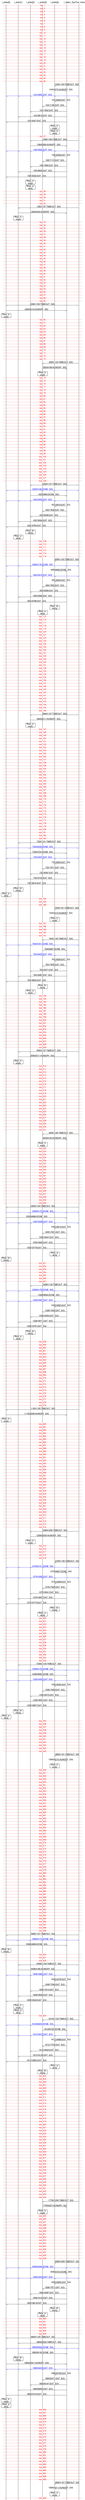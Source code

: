msc {
"l_philo[0]","l_philo[1]","l_philo[2]","l_philo[3]","l_philo[4]","l_table","l_SysTick_Handler";
                    
                                        
                                        
                                        
                                        
                                        
--- [label="tick 1",textcolour="#ff0000",linecolour="#ff0000"];
--- [label="tick 2",textcolour="#ff0000",linecolour="#ff0000"];
--- [label="tick 3",textcolour="#ff0000",linecolour="#ff0000"];
--- [label="tick 4",textcolour="#ff0000",linecolour="#ff0000"];
--- [label="tick 5",textcolour="#ff0000",linecolour="#ff0000"];
--- [label="tick 6",textcolour="#ff0000",linecolour="#ff0000"];
--- [label="tick 7",textcolour="#ff0000",linecolour="#ff0000"];
--- [label="tick 8",textcolour="#ff0000",linecolour="#ff0000"];
--- [label="tick 9",textcolour="#ff0000",linecolour="#ff0000"];
--- [label="tick 10",textcolour="#ff0000",linecolour="#ff0000"];
--- [label="tick 11",textcolour="#ff0000",linecolour="#ff0000"];
--- [label="tick 12",textcolour="#ff0000",linecolour="#ff0000"];
--- [label="tick 13",textcolour="#ff0000",linecolour="#ff0000"];
--- [label="tick 14",textcolour="#ff0000",linecolour="#ff0000"];
--- [label="tick 15",textcolour="#ff0000",linecolour="#ff0000"];
--- [label="tick 16",textcolour="#ff0000",linecolour="#ff0000"];
--- [label="tick 17",textcolour="#ff0000",linecolour="#ff0000"];
--- [label="tick 18",textcolour="#ff0000",linecolour="#ff0000"];
--- [label="tick 19",textcolour="#ff0000",linecolour="#ff0000"];
--- [label="tick 20",textcolour="#ff0000",linecolour="#ff0000"];
--- [label="tick 21",textcolour="#ff0000",linecolour="#ff0000"];
--- [label="tick 22",textcolour="#ff0000",linecolour="#ff0000"];
--- [label="tick 23",textcolour="#ff0000",linecolour="#ff0000"];
--- [label="tick 24",textcolour="#ff0000",linecolour="#ff0000"];
--- [label="tick 25",textcolour="#ff0000",linecolour="#ff0000"];
--- [label="tick 26",textcolour="#ff0000",linecolour="#ff0000"];
"l_SysTick_Handler"->"l_philo[4]" [label="10401130:TIMEOUT_SIG"];
"l_philo[4]"->"l_table" [label="10404273:HUNGRY_SIG"];
"l_table"->* [label="10415953:EAT_SIG",textcolour="#0000ff",linecolour="#0000ff"];
"l_table"->"l_philo[4]" [label="10416469:EAT_SIG"];
"l_table"->"l_philo[3]" [label="10417185:EAT_SIG"];
"l_table"->"l_philo[2]" [label="10417902:EAT_SIG"];
"l_table"->"l_philo[1]" [label="10418619:EAT_SIG"];
"l_table"->"l_philo[0]" [label="10419347:EAT_SIG"];
"l_philo[4]" rbox "l_philo[4]" [label="Philo_hungry"];
"l_philo[4]" rbox "l_philo[4]" [label="Philo_eating"];
--- [label="tick 27",textcolour="#ff0000",linecolour="#ff0000"];
"l_SysTick_Handler"->"l_philo[2]" [label="10801160:TIMEOUT_SIG"];
"l_philo[2]"->"l_table" [label="10804266:HUNGRY_SIG"];
"l_table"->* [label="10815942:EAT_SIG",textcolour="#0000ff",linecolour="#0000ff"];
"l_table"->"l_philo[4]" [label="10816458:EAT_SIG"];
"l_table"->"l_philo[3]" [label="10817174:EAT_SIG"];
"l_table"->"l_philo[2]" [label="10817890:EAT_SIG"];
"l_table"->"l_philo[1]" [label="10818606:EAT_SIG"];
"l_table"->"l_philo[0]" [label="10819322:EAT_SIG"];
"l_philo[2]" rbox "l_philo[2]" [label="Philo_hungry"];
"l_philo[2]" rbox "l_philo[2]" [label="Philo_eating"];
--- [label="tick 28",textcolour="#ff0000",linecolour="#ff0000"];
--- [label="tick 29",textcolour="#ff0000",linecolour="#ff0000"];
--- [label="tick 30",textcolour="#ff0000",linecolour="#ff0000"];
--- [label="tick 31",textcolour="#ff0000",linecolour="#ff0000"];
--- [label="tick 32",textcolour="#ff0000",linecolour="#ff0000"];
"l_SysTick_Handler"->"l_philo[1]" [label="12801157:TIMEOUT_SIG"];
"l_philo[1]"->"l_table" [label="12804249:HUNGRY_SIG"];
"l_philo[1]" rbox "l_philo[1]" [label="Philo_hungry"];
--- [label="tick 33",textcolour="#ff0000",linecolour="#ff0000"];
--- [label="tick 34",textcolour="#ff0000",linecolour="#ff0000"];
--- [label="tick 35",textcolour="#ff0000",linecolour="#ff0000"];
--- [label="tick 36",textcolour="#ff0000",linecolour="#ff0000"];
--- [label="tick 37",textcolour="#ff0000",linecolour="#ff0000"];
--- [label="tick 38",textcolour="#ff0000",linecolour="#ff0000"];
--- [label="tick 39",textcolour="#ff0000",linecolour="#ff0000"];
--- [label="tick 40",textcolour="#ff0000",linecolour="#ff0000"];
--- [label="tick 41",textcolour="#ff0000",linecolour="#ff0000"];
--- [label="tick 42",textcolour="#ff0000",linecolour="#ff0000"];
--- [label="tick 43",textcolour="#ff0000",linecolour="#ff0000"];
--- [label="tick 44",textcolour="#ff0000",linecolour="#ff0000"];
--- [label="tick 45",textcolour="#ff0000",linecolour="#ff0000"];
--- [label="tick 46",textcolour="#ff0000",linecolour="#ff0000"];
--- [label="tick 47",textcolour="#ff0000",linecolour="#ff0000"];
--- [label="tick 48",textcolour="#ff0000",linecolour="#ff0000"];
--- [label="tick 49",textcolour="#ff0000",linecolour="#ff0000"];
--- [label="tick 50",textcolour="#ff0000",linecolour="#ff0000"];
--- [label="tick 51",textcolour="#ff0000",linecolour="#ff0000"];
--- [label="tick 52",textcolour="#ff0000",linecolour="#ff0000"];
--- [label="tick 53",textcolour="#ff0000",linecolour="#ff0000"];
--- [label="tick 54",textcolour="#ff0000",linecolour="#ff0000"];
--- [label="tick 55",textcolour="#ff0000",linecolour="#ff0000"];
--- [label="tick 56",textcolour="#ff0000",linecolour="#ff0000"];
--- [label="tick 57",textcolour="#ff0000",linecolour="#ff0000"];
--- [label="tick 58",textcolour="#ff0000",linecolour="#ff0000"];
--- [label="tick 59",textcolour="#ff0000",linecolour="#ff0000"];
"l_SysTick_Handler"->"l_philo[0]" [label="23601159:TIMEOUT_SIG"];
"l_philo[0]"->"l_table" [label="23604210:HUNGRY_SIG"];
"l_philo[0]" rbox "l_philo[0]" [label="Philo_hungry"];
--- [label="tick 60",textcolour="#ff0000",linecolour="#ff0000"];
--- [label="tick 61",textcolour="#ff0000",linecolour="#ff0000"];
--- [label="tick 62",textcolour="#ff0000",linecolour="#ff0000"];
--- [label="tick 63",textcolour="#ff0000",linecolour="#ff0000"];
--- [label="tick 64",textcolour="#ff0000",linecolour="#ff0000"];
--- [label="tick 65",textcolour="#ff0000",linecolour="#ff0000"];
--- [label="tick 66",textcolour="#ff0000",linecolour="#ff0000"];
--- [label="tick 67",textcolour="#ff0000",linecolour="#ff0000"];
--- [label="tick 68",textcolour="#ff0000",linecolour="#ff0000"];
--- [label="tick 69",textcolour="#ff0000",linecolour="#ff0000"];
--- [label="tick 70",textcolour="#ff0000",linecolour="#ff0000"];
--- [label="tick 71",textcolour="#ff0000",linecolour="#ff0000"];
--- [label="tick 72",textcolour="#ff0000",linecolour="#ff0000"];
--- [label="tick 73",textcolour="#ff0000",linecolour="#ff0000"];
"l_SysTick_Handler"->"l_philo[3]" [label="29201134:TIMEOUT_SIG"];
"l_philo[3]"->"l_table" [label="29204188:HUNGRY_SIG"];
"l_philo[3]" rbox "l_philo[3]" [label="Philo_hungry"];
--- [label="tick 74",textcolour="#ff0000",linecolour="#ff0000"];
--- [label="tick 75",textcolour="#ff0000",linecolour="#ff0000"];
--- [label="tick 76",textcolour="#ff0000",linecolour="#ff0000"];
--- [label="tick 77",textcolour="#ff0000",linecolour="#ff0000"];
--- [label="tick 78",textcolour="#ff0000",linecolour="#ff0000"];
--- [label="tick 79",textcolour="#ff0000",linecolour="#ff0000"];
--- [label="tick 80",textcolour="#ff0000",linecolour="#ff0000"];
--- [label="tick 81",textcolour="#ff0000",linecolour="#ff0000"];
--- [label="tick 82",textcolour="#ff0000",linecolour="#ff0000"];
--- [label="tick 83",textcolour="#ff0000",linecolour="#ff0000"];
--- [label="tick 84",textcolour="#ff0000",linecolour="#ff0000"];
--- [label="tick 85",textcolour="#ff0000",linecolour="#ff0000"];
--- [label="tick 86",textcolour="#ff0000",linecolour="#ff0000"];
--- [label="tick 87",textcolour="#ff0000",linecolour="#ff0000"];
--- [label="tick 88",textcolour="#ff0000",linecolour="#ff0000"];
--- [label="tick 89",textcolour="#ff0000",linecolour="#ff0000"];
--- [label="tick 90",textcolour="#ff0000",linecolour="#ff0000"];
--- [label="tick 91",textcolour="#ff0000",linecolour="#ff0000"];
--- [label="tick 92",textcolour="#ff0000",linecolour="#ff0000"];
--- [label="tick 93",textcolour="#ff0000",linecolour="#ff0000"];
--- [label="tick 94",textcolour="#ff0000",linecolour="#ff0000"];
--- [label="tick 95",textcolour="#ff0000",linecolour="#ff0000"];
--- [label="tick 96",textcolour="#ff0000",linecolour="#ff0000"];
--- [label="tick 97",textcolour="#ff0000",linecolour="#ff0000"];
--- [label="tick 98",textcolour="#ff0000",linecolour="#ff0000"];
--- [label="tick 99",textcolour="#ff0000",linecolour="#ff0000"];
--- [label="tick 100",textcolour="#ff0000",linecolour="#ff0000"];
--- [label="tick 101",textcolour="#ff0000",linecolour="#ff0000"];
--- [label="tick 102",textcolour="#ff0000",linecolour="#ff0000"];
--- [label="tick 103",textcolour="#ff0000",linecolour="#ff0000"];
--- [label="tick 104",textcolour="#ff0000",linecolour="#ff0000"];
--- [label="tick 105",textcolour="#ff0000",linecolour="#ff0000"];
--- [label="tick 106",textcolour="#ff0000",linecolour="#ff0000"];
--- [label="tick 107",textcolour="#ff0000",linecolour="#ff0000"];
--- [label="tick 108",textcolour="#ff0000",linecolour="#ff0000"];
"l_SysTick_Handler"->"l_philo[2]" [label="43201157:TIMEOUT_SIG"];
"l_philo[2]"->* [label="43204149:DONE_SIG",textcolour="#0000ff",linecolour="#0000ff"];
"l_philo[2]"->"l_table" [label="43204665:DONE_SIG"];
"l_table"->* [label="43216400:EAT_SIG",textcolour="#0000ff",linecolour="#0000ff"];
"l_table"->"l_philo[4]" [label="43216916:EAT_SIG"];
"l_table"->"l_philo[3]" [label="43217632:EAT_SIG"];
"l_table"->"l_philo[2]" [label="43218348:EAT_SIG"];
"l_table"->"l_philo[1]" [label="43219064:EAT_SIG"];
"l_table"->"l_philo[0]" [label="43219780:EAT_SIG"];
"l_philo[2]" rbox "l_philo[2]" [label="Philo_thinking"];
"l_philo[1]" rbox "l_philo[1]" [label="Philo_eating"];
--- [label="tick 109",textcolour="#ff0000",linecolour="#ff0000"];
--- [label="tick 110",textcolour="#ff0000",linecolour="#ff0000"];
--- [label="tick 111",textcolour="#ff0000",linecolour="#ff0000"];
--- [label="tick 112",textcolour="#ff0000",linecolour="#ff0000"];
--- [label="tick 113",textcolour="#ff0000",linecolour="#ff0000"];
--- [label="tick 114",textcolour="#ff0000",linecolour="#ff0000"];
"l_SysTick_Handler"->"l_philo[4]" [label="45601130:TIMEOUT_SIG"];
"l_philo[4]"->* [label="45604176:DONE_SIG",textcolour="#0000ff",linecolour="#0000ff"];
"l_philo[4]"->"l_table" [label="45604692:DONE_SIG"];
"l_table"->* [label="45616418:EAT_SIG",textcolour="#0000ff",linecolour="#0000ff"];
"l_table"->"l_philo[4]" [label="45616934:EAT_SIG"];
"l_table"->"l_philo[3]" [label="45617650:EAT_SIG"];
"l_table"->"l_philo[2]" [label="45618366:EAT_SIG"];
"l_table"->"l_philo[1]" [label="45619082:EAT_SIG"];
"l_table"->"l_philo[0]" [label="45619798:EAT_SIG"];
"l_philo[4]" rbox "l_philo[4]" [label="Philo_thinking"];
"l_philo[3]" rbox "l_philo[3]" [label="Philo_eating"];
--- [label="tick 115",textcolour="#ff0000",linecolour="#ff0000"];
--- [label="tick 116",textcolour="#ff0000",linecolour="#ff0000"];
--- [label="tick 117",textcolour="#ff0000",linecolour="#ff0000"];
--- [label="tick 118",textcolour="#ff0000",linecolour="#ff0000"];
--- [label="tick 119",textcolour="#ff0000",linecolour="#ff0000"];
--- [label="tick 120",textcolour="#ff0000",linecolour="#ff0000"];
--- [label="tick 121",textcolour="#ff0000",linecolour="#ff0000"];
--- [label="tick 122",textcolour="#ff0000",linecolour="#ff0000"];
--- [label="tick 123",textcolour="#ff0000",linecolour="#ff0000"];
--- [label="tick 124",textcolour="#ff0000",linecolour="#ff0000"];
--- [label="tick 125",textcolour="#ff0000",linecolour="#ff0000"];
--- [label="tick 126",textcolour="#ff0000",linecolour="#ff0000"];
--- [label="tick 127",textcolour="#ff0000",linecolour="#ff0000"];
--- [label="tick 128",textcolour="#ff0000",linecolour="#ff0000"];
--- [label="tick 129",textcolour="#ff0000",linecolour="#ff0000"];
--- [label="tick 130",textcolour="#ff0000",linecolour="#ff0000"];
--- [label="tick 131",textcolour="#ff0000",linecolour="#ff0000"];
--- [label="tick 132",textcolour="#ff0000",linecolour="#ff0000"];
--- [label="tick 133",textcolour="#ff0000",linecolour="#ff0000"];
--- [label="tick 134",textcolour="#ff0000",linecolour="#ff0000"];
--- [label="tick 135",textcolour="#ff0000",linecolour="#ff0000"];
--- [label="tick 136",textcolour="#ff0000",linecolour="#ff0000"];
--- [label="tick 137",textcolour="#ff0000",linecolour="#ff0000"];
--- [label="tick 138",textcolour="#ff0000",linecolour="#ff0000"];
--- [label="tick 139",textcolour="#ff0000",linecolour="#ff0000"];
--- [label="tick 140",textcolour="#ff0000",linecolour="#ff0000"];
--- [label="tick 141",textcolour="#ff0000",linecolour="#ff0000"];
--- [label="tick 142",textcolour="#ff0000",linecolour="#ff0000"];
--- [label="tick 143",textcolour="#ff0000",linecolour="#ff0000"];
--- [label="tick 144",textcolour="#ff0000",linecolour="#ff0000"];
--- [label="tick 145",textcolour="#ff0000",linecolour="#ff0000"];
--- [label="tick 146",textcolour="#ff0000",linecolour="#ff0000"];
"l_SysTick_Handler"->"l_philo[2]" [label="58401157:TIMEOUT_SIG"];
"l_philo[2]"->"l_table" [label="58404211:HUNGRY_SIG"];
"l_philo[2]" rbox "l_philo[2]" [label="Philo_hungry"];
--- [label="tick 147",textcolour="#ff0000",linecolour="#ff0000"];
--- [label="tick 148",textcolour="#ff0000",linecolour="#ff0000"];
--- [label="tick 149",textcolour="#ff0000",linecolour="#ff0000"];
--- [label="tick 150",textcolour="#ff0000",linecolour="#ff0000"];
--- [label="tick 151",textcolour="#ff0000",linecolour="#ff0000"];
--- [label="tick 152",textcolour="#ff0000",linecolour="#ff0000"];
--- [label="tick 153",textcolour="#ff0000",linecolour="#ff0000"];
--- [label="tick 154",textcolour="#ff0000",linecolour="#ff0000"];
--- [label="tick 155",textcolour="#ff0000",linecolour="#ff0000"];
--- [label="tick 156",textcolour="#ff0000",linecolour="#ff0000"];
--- [label="tick 157",textcolour="#ff0000",linecolour="#ff0000"];
--- [label="tick 158",textcolour="#ff0000",linecolour="#ff0000"];
--- [label="tick 159",textcolour="#ff0000",linecolour="#ff0000"];
--- [label="tick 160",textcolour="#ff0000",linecolour="#ff0000"];
--- [label="tick 161",textcolour="#ff0000",linecolour="#ff0000"];
--- [label="tick 162",textcolour="#ff0000",linecolour="#ff0000"];
--- [label="tick 163",textcolour="#ff0000",linecolour="#ff0000"];
--- [label="tick 164",textcolour="#ff0000",linecolour="#ff0000"];
--- [label="tick 165",textcolour="#ff0000",linecolour="#ff0000"];
--- [label="tick 166",textcolour="#ff0000",linecolour="#ff0000"];
--- [label="tick 167",textcolour="#ff0000",linecolour="#ff0000"];
--- [label="tick 168",textcolour="#ff0000",linecolour="#ff0000"];
--- [label="tick 169",textcolour="#ff0000",linecolour="#ff0000"];
--- [label="tick 170",textcolour="#ff0000",linecolour="#ff0000"];
--- [label="tick 171",textcolour="#ff0000",linecolour="#ff0000"];
--- [label="tick 172",textcolour="#ff0000",linecolour="#ff0000"];
--- [label="tick 173",textcolour="#ff0000",linecolour="#ff0000"];
--- [label="tick 174",textcolour="#ff0000",linecolour="#ff0000"];
--- [label="tick 175",textcolour="#ff0000",linecolour="#ff0000"];
--- [label="tick 176",textcolour="#ff0000",linecolour="#ff0000"];
--- [label="tick 177",textcolour="#ff0000",linecolour="#ff0000"];
--- [label="tick 178",textcolour="#ff0000",linecolour="#ff0000"];
--- [label="tick 179",textcolour="#ff0000",linecolour="#ff0000"];
--- [label="tick 180",textcolour="#ff0000",linecolour="#ff0000"];
--- [label="tick 181",textcolour="#ff0000",linecolour="#ff0000"];
--- [label="tick 182",textcolour="#ff0000",linecolour="#ff0000"];
--- [label="tick 183",textcolour="#ff0000",linecolour="#ff0000"];
"l_SysTick_Handler"->"l_philo[1]" [label="73201151:TIMEOUT_SIG"];
"l_philo[1]"->* [label="73204208:DONE_SIG",textcolour="#0000ff",linecolour="#0000ff"];
"l_philo[1]"->"l_table" [label="73204724:DONE_SIG"];
"l_table"->* [label="73216437:EAT_SIG",textcolour="#0000ff",linecolour="#0000ff"];
"l_table"->"l_philo[4]" [label="73216953:EAT_SIG"];
"l_table"->"l_philo[3]" [label="73217671:EAT_SIG"];
"l_table"->"l_philo[2]" [label="73218387:EAT_SIG"];
"l_table"->"l_philo[1]" [label="73219103:EAT_SIG"];
"l_table"->"l_philo[0]" [label="73219819:EAT_SIG"];
"l_philo[1]" rbox "l_philo[1]" [label="Philo_thinking"];
"l_philo[0]" rbox "l_philo[0]" [label="Philo_eating"];
--- [label="tick 184",textcolour="#ff0000",linecolour="#ff0000"];
--- [label="tick 185",textcolour="#ff0000",linecolour="#ff0000"];
--- [label="tick 186",textcolour="#ff0000",linecolour="#ff0000"];
"l_SysTick_Handler"->"l_philo[4]" [label="74401161:TIMEOUT_SIG"];
"l_philo[4]"->"l_table" [label="74404215:HUNGRY_SIG"];
"l_philo[4]" rbox "l_philo[4]" [label="Philo_hungry"];
--- [label="tick 187",textcolour="#ff0000",linecolour="#ff0000"];
--- [label="tick 188",textcolour="#ff0000",linecolour="#ff0000"];
--- [label="tick 189",textcolour="#ff0000",linecolour="#ff0000"];
--- [label="tick 190",textcolour="#ff0000",linecolour="#ff0000"];
--- [label="tick 191",textcolour="#ff0000",linecolour="#ff0000"];
"l_SysTick_Handler"->"l_philo[3]" [label="76401135:TIMEOUT_SIG"];
"l_philo[3]"->* [label="76404181:DONE_SIG",textcolour="#0000ff",linecolour="#0000ff"];
"l_philo[3]"->"l_table" [label="76404697:DONE_SIG"];
"l_table"->* [label="76416423:EAT_SIG",textcolour="#0000ff",linecolour="#0000ff"];
"l_table"->"l_philo[4]" [label="76416939:EAT_SIG"];
"l_table"->"l_philo[3]" [label="76417655:EAT_SIG"];
"l_table"->"l_philo[2]" [label="76418371:EAT_SIG"];
"l_table"->"l_philo[1]" [label="76419087:EAT_SIG"];
"l_table"->"l_philo[0]" [label="76419803:EAT_SIG"];
"l_philo[3]" rbox "l_philo[3]" [label="Philo_thinking"];
"l_philo[2]" rbox "l_philo[2]" [label="Philo_eating"];
--- [label="tick 192",textcolour="#ff0000",linecolour="#ff0000"];
--- [label="tick 193",textcolour="#ff0000",linecolour="#ff0000"];
--- [label="tick 194",textcolour="#ff0000",linecolour="#ff0000"];
--- [label="tick 195",textcolour="#ff0000",linecolour="#ff0000"];
--- [label="tick 196",textcolour="#ff0000",linecolour="#ff0000"];
--- [label="tick 197",textcolour="#ff0000",linecolour="#ff0000"];
--- [label="tick 198",textcolour="#ff0000",linecolour="#ff0000"];
--- [label="tick 199",textcolour="#ff0000",linecolour="#ff0000"];
--- [label="tick 200",textcolour="#ff0000",linecolour="#ff0000"];
--- [label="tick 201",textcolour="#ff0000",linecolour="#ff0000"];
--- [label="tick 202",textcolour="#ff0000",linecolour="#ff0000"];
--- [label="tick 203",textcolour="#ff0000",linecolour="#ff0000"];
--- [label="tick 204",textcolour="#ff0000",linecolour="#ff0000"];
--- [label="tick 205",textcolour="#ff0000",linecolour="#ff0000"];
--- [label="tick 206",textcolour="#ff0000",linecolour="#ff0000"];
--- [label="tick 207",textcolour="#ff0000",linecolour="#ff0000"];
--- [label="tick 208",textcolour="#ff0000",linecolour="#ff0000"];
--- [label="tick 209",textcolour="#ff0000",linecolour="#ff0000"];
"l_SysTick_Handler"->"l_philo[1]" [label="83601157:TIMEOUT_SIG"];
"l_philo[1]"->"l_table" [label="83604211:HUNGRY_SIG"];
"l_philo[1]" rbox "l_philo[1]" [label="Philo_hungry"];
--- [label="tick 210",textcolour="#ff0000",linecolour="#ff0000"];
--- [label="tick 211",textcolour="#ff0000",linecolour="#ff0000"];
--- [label="tick 212",textcolour="#ff0000",linecolour="#ff0000"];
--- [label="tick 213",textcolour="#ff0000",linecolour="#ff0000"];
--- [label="tick 214",textcolour="#ff0000",linecolour="#ff0000"];
--- [label="tick 215",textcolour="#ff0000",linecolour="#ff0000"];
--- [label="tick 216",textcolour="#ff0000",linecolour="#ff0000"];
--- [label="tick 217",textcolour="#ff0000",linecolour="#ff0000"];
--- [label="tick 218",textcolour="#ff0000",linecolour="#ff0000"];
--- [label="tick 219",textcolour="#ff0000",linecolour="#ff0000"];
--- [label="tick 220",textcolour="#ff0000",linecolour="#ff0000"];
--- [label="tick 221",textcolour="#ff0000",linecolour="#ff0000"];
--- [label="tick 222",textcolour="#ff0000",linecolour="#ff0000"];
--- [label="tick 223",textcolour="#ff0000",linecolour="#ff0000"];
--- [label="tick 224",textcolour="#ff0000",linecolour="#ff0000"];
--- [label="tick 225",textcolour="#ff0000",linecolour="#ff0000"];
--- [label="tick 226",textcolour="#ff0000",linecolour="#ff0000"];
--- [label="tick 227",textcolour="#ff0000",linecolour="#ff0000"];
--- [label="tick 228",textcolour="#ff0000",linecolour="#ff0000"];
--- [label="tick 229",textcolour="#ff0000",linecolour="#ff0000"];
--- [label="tick 230",textcolour="#ff0000",linecolour="#ff0000"];
--- [label="tick 231",textcolour="#ff0000",linecolour="#ff0000"];
"l_SysTick_Handler"->"l_philo[3]" [label="92401193:TIMEOUT_SIG"];
"l_philo[3]"->"l_table" [label="92404193:HUNGRY_SIG"];
"l_philo[3]" rbox "l_philo[3]" [label="Philo_hungry"];
--- [label="tick 232",textcolour="#ff0000",linecolour="#ff0000"];
--- [label="tick 233",textcolour="#ff0000",linecolour="#ff0000"];
--- [label="tick 234",textcolour="#ff0000",linecolour="#ff0000"];
--- [label="tick 235",textcolour="#ff0000",linecolour="#ff0000"];
--- [label="tick 236",textcolour="#ff0000",linecolour="#ff0000"];
--- [label="tick 237",textcolour="#ff0000",linecolour="#ff0000"];
--- [label="tick 238",textcolour="#ff0000",linecolour="#ff0000"];
--- [label="tick 239",textcolour="#ff0000",linecolour="#ff0000"];
--- [label="tick 240",textcolour="#ff0000",linecolour="#ff0000"];
--- [label="tick 241",textcolour="#ff0000",linecolour="#ff0000"];
--- [label="tick 242",textcolour="#ff0000",linecolour="#ff0000"];
--- [label="tick 243",textcolour="#ff0000",linecolour="#ff0000"];
--- [label="tick 244",textcolour="#ff0000",linecolour="#ff0000"];
--- [label="tick 245",textcolour="#ff0000",linecolour="#ff0000"];
--- [label="tick 246",textcolour="#ff0000",linecolour="#ff0000"];
--- [label="tick 247",textcolour="#ff0000",linecolour="#ff0000"];
--- [label="tick 248",textcolour="#ff0000",linecolour="#ff0000"];
--- [label="tick 249",textcolour="#ff0000",linecolour="#ff0000"];
--- [label="tick 250",textcolour="#ff0000",linecolour="#ff0000"];
"l_SysTick_Handler"->"l_philo[0]" [label="100001154:TIMEOUT_SIG"];
"l_philo[0]"->* [label="100004170:DONE_SIG",textcolour="#0000ff",linecolour="#0000ff"];
"l_philo[0]"->"l_table" [label="100004686:DONE_SIG"];
"l_table"->* [label="100016399:EAT_SIG",textcolour="#0000ff",linecolour="#0000ff"];
"l_table"->"l_philo[4]" [label="100016915:EAT_SIG"];
"l_table"->"l_philo[3]" [label="100017631:EAT_SIG"];
"l_table"->"l_philo[2]" [label="100018347:EAT_SIG"];
"l_table"->"l_philo[1]" [label="100019063:EAT_SIG"];
"l_table"->"l_philo[0]" [label="100019779:EAT_SIG"];
"l_philo[4]" rbox "l_philo[4]" [label="Philo_eating"];
"l_philo[0]" rbox "l_philo[0]" [label="Philo_thinking"];
--- [label="tick 251",textcolour="#ff0000",linecolour="#ff0000"];
--- [label="tick 252",textcolour="#ff0000",linecolour="#ff0000"];
--- [label="tick 253",textcolour="#ff0000",linecolour="#ff0000"];
--- [label="tick 254",textcolour="#ff0000",linecolour="#ff0000"];
--- [label="tick 255",textcolour="#ff0000",linecolour="#ff0000"];
--- [label="tick 256",textcolour="#ff0000",linecolour="#ff0000"];
--- [label="tick 257",textcolour="#ff0000",linecolour="#ff0000"];
"l_SysTick_Handler"->"l_philo[2]" [label="102801132:TIMEOUT_SIG"];
"l_philo[2]"->* [label="102804178:DONE_SIG",textcolour="#0000ff",linecolour="#0000ff"];
"l_philo[2]"->"l_table" [label="102804694:DONE_SIG"];
"l_table"->* [label="102816407:EAT_SIG",textcolour="#0000ff",linecolour="#0000ff"];
"l_table"->"l_philo[4]" [label="102816923:EAT_SIG"];
"l_table"->"l_philo[3]" [label="102817639:EAT_SIG"];
"l_table"->"l_philo[2]" [label="102818355:EAT_SIG"];
"l_table"->"l_philo[1]" [label="102819071:EAT_SIG"];
"l_table"->"l_philo[0]" [label="102819787:EAT_SIG"];
"l_philo[2]" rbox "l_philo[2]" [label="Philo_thinking"];
"l_philo[1]" rbox "l_philo[1]" [label="Philo_eating"];
--- [label="tick 258",textcolour="#ff0000",linecolour="#ff0000"];
--- [label="tick 259",textcolour="#ff0000",linecolour="#ff0000"];
--- [label="tick 260",textcolour="#ff0000",linecolour="#ff0000"];
--- [label="tick 261",textcolour="#ff0000",linecolour="#ff0000"];
--- [label="tick 262",textcolour="#ff0000",linecolour="#ff0000"];
--- [label="tick 263",textcolour="#ff0000",linecolour="#ff0000"];
--- [label="tick 264",textcolour="#ff0000",linecolour="#ff0000"];
--- [label="tick 265",textcolour="#ff0000",linecolour="#ff0000"];
--- [label="tick 266",textcolour="#ff0000",linecolour="#ff0000"];
--- [label="tick 267",textcolour="#ff0000",linecolour="#ff0000"];
--- [label="tick 268",textcolour="#ff0000",linecolour="#ff0000"];
--- [label="tick 269",textcolour="#ff0000",linecolour="#ff0000"];
--- [label="tick 270",textcolour="#ff0000",linecolour="#ff0000"];
--- [label="tick 271",textcolour="#ff0000",linecolour="#ff0000"];
--- [label="tick 272",textcolour="#ff0000",linecolour="#ff0000"];
--- [label="tick 273",textcolour="#ff0000",linecolour="#ff0000"];
--- [label="tick 274",textcolour="#ff0000",linecolour="#ff0000"];
--- [label="tick 275",textcolour="#ff0000",linecolour="#ff0000"];
--- [label="tick 276",textcolour="#ff0000",linecolour="#ff0000"];
--- [label="tick 277",textcolour="#ff0000",linecolour="#ff0000"];
--- [label="tick 278",textcolour="#ff0000",linecolour="#ff0000"];
--- [label="tick 279",textcolour="#ff0000",linecolour="#ff0000"];
"l_SysTick_Handler"->"l_philo[0]" [label="111601130:TIMEOUT_SIG"];
"l_philo[0]"->"l_table" [label="111604208:HUNGRY_SIG"];
"l_philo[0]" rbox "l_philo[0]" [label="Philo_hungry"];
--- [label="tick 280",textcolour="#ff0000",linecolour="#ff0000"];
--- [label="tick 281",textcolour="#ff0000",linecolour="#ff0000"];
--- [label="tick 282",textcolour="#ff0000",linecolour="#ff0000"];
--- [label="tick 283",textcolour="#ff0000",linecolour="#ff0000"];
--- [label="tick 284",textcolour="#ff0000",linecolour="#ff0000"];
--- [label="tick 285",textcolour="#ff0000",linecolour="#ff0000"];
--- [label="tick 286",textcolour="#ff0000",linecolour="#ff0000"];
--- [label="tick 287",textcolour="#ff0000",linecolour="#ff0000"];
--- [label="tick 288",textcolour="#ff0000",linecolour="#ff0000"];
--- [label="tick 289",textcolour="#ff0000",linecolour="#ff0000"];
--- [label="tick 290",textcolour="#ff0000",linecolour="#ff0000"];
--- [label="tick 291",textcolour="#ff0000",linecolour="#ff0000"];
--- [label="tick 292",textcolour="#ff0000",linecolour="#ff0000"];
--- [label="tick 293",textcolour="#ff0000",linecolour="#ff0000"];
--- [label="tick 294",textcolour="#ff0000",linecolour="#ff0000"];
--- [label="tick 295",textcolour="#ff0000",linecolour="#ff0000"];
--- [label="tick 296",textcolour="#ff0000",linecolour="#ff0000"];
--- [label="tick 297",textcolour="#ff0000",linecolour="#ff0000"];
--- [label="tick 298",textcolour="#ff0000",linecolour="#ff0000"];
--- [label="tick 299",textcolour="#ff0000",linecolour="#ff0000"];
--- [label="tick 300",textcolour="#ff0000",linecolour="#ff0000"];
--- [label="tick 301",textcolour="#ff0000",linecolour="#ff0000"];
--- [label="tick 302",textcolour="#ff0000",linecolour="#ff0000"];
--- [label="tick 303",textcolour="#ff0000",linecolour="#ff0000"];
--- [label="tick 304",textcolour="#ff0000",linecolour="#ff0000"];
--- [label="tick 305",textcolour="#ff0000",linecolour="#ff0000"];
--- [label="tick 306",textcolour="#ff0000",linecolour="#ff0000"];
--- [label="tick 307",textcolour="#ff0000",linecolour="#ff0000"];
--- [label="tick 308",textcolour="#ff0000",linecolour="#ff0000"];
--- [label="tick 309",textcolour="#ff0000",linecolour="#ff0000"];
--- [label="tick 310",textcolour="#ff0000",linecolour="#ff0000"];
--- [label="tick 311",textcolour="#ff0000",linecolour="#ff0000"];
--- [label="tick 312",textcolour="#ff0000",linecolour="#ff0000"];
--- [label="tick 313",textcolour="#ff0000",linecolour="#ff0000"];
--- [label="tick 314",textcolour="#ff0000",linecolour="#ff0000"];
"l_SysTick_Handler"->"l_philo[2]" [label="125601205:TIMEOUT_SIG"];
"l_philo[2]"->"l_table" [label="125604205:HUNGRY_SIG"];
"l_philo[2]" rbox "l_philo[2]" [label="Philo_hungry"];
--- [label="tick 315",textcolour="#ff0000",linecolour="#ff0000"];
--- [label="tick 316",textcolour="#ff0000",linecolour="#ff0000"];
--- [label="tick 317",textcolour="#ff0000",linecolour="#ff0000"];
--- [label="tick 318",textcolour="#ff0000",linecolour="#ff0000"];
--- [label="tick 319",textcolour="#ff0000",linecolour="#ff0000"];
"l_SysTick_Handler"->"l_philo[4]" [label="127601130:TIMEOUT_SIG"];
"l_philo[4]"->* [label="127604151:DONE_SIG",textcolour="#0000ff",linecolour="#0000ff"];
"l_philo[4]"->"l_table" [label="127604667:DONE_SIG"];
"l_table"->* [label="127616382:EAT_SIG",textcolour="#0000ff",linecolour="#0000ff"];
"l_table"->"l_philo[4]" [label="127616909:EAT_SIG"];
"l_table"->"l_philo[3]" [label="127617625:EAT_SIG"];
"l_table"->"l_philo[2]" [label="127618341:EAT_SIG"];
"l_table"->"l_philo[1]" [label="127619057:EAT_SIG"];
"l_table"->"l_philo[0]" [label="127619773:EAT_SIG"];
"l_philo[4]" rbox "l_philo[4]" [label="Philo_thinking"];
"l_philo[3]" rbox "l_philo[3]" [label="Philo_eating"];
--- [label="tick 320",textcolour="#ff0000",linecolour="#ff0000"];
--- [label="tick 321",textcolour="#ff0000",linecolour="#ff0000"];
--- [label="tick 322",textcolour="#ff0000",linecolour="#ff0000"];
--- [label="tick 323",textcolour="#ff0000",linecolour="#ff0000"];
--- [label="tick 324",textcolour="#ff0000",linecolour="#ff0000"];
--- [label="tick 325",textcolour="#ff0000",linecolour="#ff0000"];
--- [label="tick 326",textcolour="#ff0000",linecolour="#ff0000"];
--- [label="tick 327",textcolour="#ff0000",linecolour="#ff0000"];
--- [label="tick 328",textcolour="#ff0000",linecolour="#ff0000"];
--- [label="tick 329",textcolour="#ff0000",linecolour="#ff0000"];
--- [label="tick 330",textcolour="#ff0000",linecolour="#ff0000"];
--- [label="tick 331",textcolour="#ff0000",linecolour="#ff0000"];
--- [label="tick 332",textcolour="#ff0000",linecolour="#ff0000"];
--- [label="tick 333",textcolour="#ff0000",linecolour="#ff0000"];
--- [label="tick 334",textcolour="#ff0000",linecolour="#ff0000"];
"l_SysTick_Handler"->"l_philo[1]" [label="133601130:TIMEOUT_SIG"];
"l_philo[1]"->* [label="133604176:DONE_SIG",textcolour="#0000ff",linecolour="#0000ff"];
"l_philo[1]"->"l_table" [label="133604692:DONE_SIG"];
"l_table"->* [label="133616405:EAT_SIG",textcolour="#0000ff",linecolour="#0000ff"];
"l_table"->"l_philo[4]" [label="133616932:EAT_SIG"];
"l_table"->"l_philo[3]" [label="133617659:EAT_SIG"];
"l_table"->"l_philo[2]" [label="133618375:EAT_SIG"];
"l_table"->"l_philo[1]" [label="133619091:EAT_SIG"];
"l_table"->"l_philo[0]" [label="133619807:EAT_SIG"];
"l_philo[1]" rbox "l_philo[1]" [label="Philo_thinking"];
"l_philo[0]" rbox "l_philo[0]" [label="Philo_eating"];
--- [label="tick 335",textcolour="#ff0000",linecolour="#ff0000"];
--- [label="tick 336",textcolour="#ff0000",linecolour="#ff0000"];
--- [label="tick 337",textcolour="#ff0000",linecolour="#ff0000"];
--- [label="tick 338",textcolour="#ff0000",linecolour="#ff0000"];
--- [label="tick 339",textcolour="#ff0000",linecolour="#ff0000"];
--- [label="tick 340",textcolour="#ff0000",linecolour="#ff0000"];
--- [label="tick 341",textcolour="#ff0000",linecolour="#ff0000"];
--- [label="tick 342",textcolour="#ff0000",linecolour="#ff0000"];
--- [label="tick 343",textcolour="#ff0000",linecolour="#ff0000"];
--- [label="tick 344",textcolour="#ff0000",linecolour="#ff0000"];
--- [label="tick 345",textcolour="#ff0000",linecolour="#ff0000"];
"l_SysTick_Handler"->"l_philo[4]" [label="138001161:TIMEOUT_SIG"];
"l_philo[4]"->"l_table" [label="138004215:HUNGRY_SIG"];
"l_philo[4]" rbox "l_philo[4]" [label="Philo_hungry"];
--- [label="tick 346",textcolour="#ff0000",linecolour="#ff0000"];
--- [label="tick 347",textcolour="#ff0000",linecolour="#ff0000"];
--- [label="tick 348",textcolour="#ff0000",linecolour="#ff0000"];
--- [label="tick 349",textcolour="#ff0000",linecolour="#ff0000"];
--- [label="tick 350",textcolour="#ff0000",linecolour="#ff0000"];
--- [label="tick 351",textcolour="#ff0000",linecolour="#ff0000"];
--- [label="tick 352",textcolour="#ff0000",linecolour="#ff0000"];
--- [label="tick 353",textcolour="#ff0000",linecolour="#ff0000"];
--- [label="tick 354",textcolour="#ff0000",linecolour="#ff0000"];
--- [label="tick 355",textcolour="#ff0000",linecolour="#ff0000"];
--- [label="tick 356",textcolour="#ff0000",linecolour="#ff0000"];
--- [label="tick 357",textcolour="#ff0000",linecolour="#ff0000"];
--- [label="tick 358",textcolour="#ff0000",linecolour="#ff0000"];
--- [label="tick 359",textcolour="#ff0000",linecolour="#ff0000"];
--- [label="tick 360",textcolour="#ff0000",linecolour="#ff0000"];
--- [label="tick 361",textcolour="#ff0000",linecolour="#ff0000"];
--- [label="tick 362",textcolour="#ff0000",linecolour="#ff0000"];
--- [label="tick 363",textcolour="#ff0000",linecolour="#ff0000"];
--- [label="tick 364",textcolour="#ff0000",linecolour="#ff0000"];
--- [label="tick 365",textcolour="#ff0000",linecolour="#ff0000"];
--- [label="tick 366",textcolour="#ff0000",linecolour="#ff0000"];
--- [label="tick 367",textcolour="#ff0000",linecolour="#ff0000"];
--- [label="tick 368",textcolour="#ff0000",linecolour="#ff0000"];
--- [label="tick 369",textcolour="#ff0000",linecolour="#ff0000"];
--- [label="tick 370",textcolour="#ff0000",linecolour="#ff0000"];
--- [label="tick 371",textcolour="#ff0000",linecolour="#ff0000"];
--- [label="tick 372",textcolour="#ff0000",linecolour="#ff0000"];
--- [label="tick 373",textcolour="#ff0000",linecolour="#ff0000"];
--- [label="tick 374",textcolour="#ff0000",linecolour="#ff0000"];
--- [label="tick 375",textcolour="#ff0000",linecolour="#ff0000"];
--- [label="tick 376",textcolour="#ff0000",linecolour="#ff0000"];
--- [label="tick 377",textcolour="#ff0000",linecolour="#ff0000"];
--- [label="tick 378",textcolour="#ff0000",linecolour="#ff0000"];
--- [label="tick 379",textcolour="#ff0000",linecolour="#ff0000"];
--- [label="tick 380",textcolour="#ff0000",linecolour="#ff0000"];
--- [label="tick 381",textcolour="#ff0000",linecolour="#ff0000"];
--- [label="tick 382",textcolour="#ff0000",linecolour="#ff0000"];
--- [label="tick 383",textcolour="#ff0000",linecolour="#ff0000"];
--- [label="tick 384",textcolour="#ff0000",linecolour="#ff0000"];
--- [label="tick 385",textcolour="#ff0000",linecolour="#ff0000"];
--- [label="tick 386",textcolour="#ff0000",linecolour="#ff0000"];
--- [label="tick 387",textcolour="#ff0000",linecolour="#ff0000"];
--- [label="tick 388",textcolour="#ff0000",linecolour="#ff0000"];
--- [label="tick 389",textcolour="#ff0000",linecolour="#ff0000"];
--- [label="tick 390",textcolour="#ff0000",linecolour="#ff0000"];
--- [label="tick 391",textcolour="#ff0000",linecolour="#ff0000"];
--- [label="tick 392",textcolour="#ff0000",linecolour="#ff0000"];
--- [label="tick 393",textcolour="#ff0000",linecolour="#ff0000"];
--- [label="tick 394",textcolour="#ff0000",linecolour="#ff0000"];
--- [label="tick 395",textcolour="#ff0000",linecolour="#ff0000"];
--- [label="tick 396",textcolour="#ff0000",linecolour="#ff0000"];
--- [label="tick 397",textcolour="#ff0000",linecolour="#ff0000"];
--- [label="tick 398",textcolour="#ff0000",linecolour="#ff0000"];
--- [label="tick 399",textcolour="#ff0000",linecolour="#ff0000"];
"l_SysTick_Handler"->"l_philo[0]" [label="159601157:TIMEOUT_SIG"];
"l_philo[0]"->* [label="159604173:DONE_SIG",textcolour="#0000ff",linecolour="#0000ff"];
"l_philo[0]"->"l_table" [label="159604689:DONE_SIG"];
"l_philo[0]" rbox "l_philo[0]" [label="Philo_thinking"];
--- [label="tick 400",textcolour="#ff0000",linecolour="#ff0000"];
--- [label="tick 401",textcolour="#ff0000",linecolour="#ff0000"];
--- [label="tick 402",textcolour="#ff0000",linecolour="#ff0000"];
"l_SysTick_Handler"->"l_philo[1]" [label="160801159:TIMEOUT_SIG"];
"l_philo[1]"->"l_table" [label="160804186:HUNGRY_SIG"];
"l_table"->* [label="160815862:EAT_SIG",textcolour="#0000ff",linecolour="#0000ff"];
"l_table"->"l_philo[4]" [label="160816378:EAT_SIG"];
"l_table"->"l_philo[3]" [label="160817094:EAT_SIG"];
"l_table"->"l_philo[2]" [label="160817810:EAT_SIG"];
"l_table"->"l_philo[1]" [label="160818526:EAT_SIG"];
"l_table"->"l_philo[0]" [label="160819242:EAT_SIG"];
"l_philo[1]" rbox "l_philo[1]" [label="Philo_hungry"];
"l_philo[1]" rbox "l_philo[1]" [label="Philo_eating"];
--- [label="tick 403",textcolour="#ff0000",linecolour="#ff0000"];
"l_SysTick_Handler"->"l_philo[3]" [label="161201133:TIMEOUT_SIG"];
"l_philo[3]"->* [label="161204204:DONE_SIG",textcolour="#0000ff",linecolour="#0000ff"];
"l_philo[3]"->"l_table" [label="161204720:DONE_SIG"];
"l_table"->* [label="161216472:EAT_SIG",textcolour="#0000ff",linecolour="#0000ff"];
"l_table"->"l_philo[4]" [label="161216988:EAT_SIG"];
"l_table"->"l_philo[3]" [label="161217704:EAT_SIG"];
"l_table"->"l_philo[2]" [label="161218420:EAT_SIG"];
"l_table"->"l_philo[1]" [label="161219136:EAT_SIG"];
"l_table"->"l_philo[0]" [label="161219852:EAT_SIG"];
"l_philo[4]" rbox "l_philo[4]" [label="Philo_eating"];
"l_philo[3]" rbox "l_philo[3]" [label="Philo_thinking"];
--- [label="tick 404",textcolour="#ff0000",linecolour="#ff0000"];
--- [label="tick 405",textcolour="#ff0000",linecolour="#ff0000"];
--- [label="tick 406",textcolour="#ff0000",linecolour="#ff0000"];
--- [label="tick 407",textcolour="#ff0000",linecolour="#ff0000"];
--- [label="tick 408",textcolour="#ff0000",linecolour="#ff0000"];
--- [label="tick 409",textcolour="#ff0000",linecolour="#ff0000"];
--- [label="tick 410",textcolour="#ff0000",linecolour="#ff0000"];
--- [label="tick 411",textcolour="#ff0000",linecolour="#ff0000"];
--- [label="tick 412",textcolour="#ff0000",linecolour="#ff0000"];
--- [label="tick 413",textcolour="#ff0000",linecolour="#ff0000"];
--- [label="tick 414",textcolour="#ff0000",linecolour="#ff0000"];
--- [label="tick 415",textcolour="#ff0000",linecolour="#ff0000"];
--- [label="tick 416",textcolour="#ff0000",linecolour="#ff0000"];
--- [label="tick 417",textcolour="#ff0000",linecolour="#ff0000"];
--- [label="tick 418",textcolour="#ff0000",linecolour="#ff0000"];
--- [label="tick 419",textcolour="#ff0000",linecolour="#ff0000"];
--- [label="tick 420",textcolour="#ff0000",linecolour="#ff0000"];
--- [label="tick 421",textcolour="#ff0000",linecolour="#ff0000"];
--- [label="tick 422",textcolour="#ff0000",linecolour="#ff0000"];
--- [label="tick 423",textcolour="#ff0000",linecolour="#ff0000"];
--- [label="tick 424",textcolour="#ff0000",linecolour="#ff0000"];
--- [label="tick 425",textcolour="#ff0000",linecolour="#ff0000"];
--- [label="tick 426",textcolour="#ff0000",linecolour="#ff0000"];
--- [label="tick 427",textcolour="#ff0000",linecolour="#ff0000"];
--- [label="tick 428",textcolour="#ff0000",linecolour="#ff0000"];
--- [label="tick 429",textcolour="#ff0000",linecolour="#ff0000"];
--- [label="tick 430",textcolour="#ff0000",linecolour="#ff0000"];
--- [label="tick 431",textcolour="#ff0000",linecolour="#ff0000"];
--- [label="tick 432",textcolour="#ff0000",linecolour="#ff0000"];
--- [label="tick 433",textcolour="#ff0000",linecolour="#ff0000"];
--- [label="tick 434",textcolour="#ff0000",linecolour="#ff0000"];
--- [label="tick 435",textcolour="#ff0000",linecolour="#ff0000"];
--- [label="tick 436",textcolour="#ff0000",linecolour="#ff0000"];
--- [label="tick 437",textcolour="#ff0000",linecolour="#ff0000"];
--- [label="tick 438",textcolour="#ff0000",linecolour="#ff0000"];
--- [label="tick 439",textcolour="#ff0000",linecolour="#ff0000"];
--- [label="tick 440",textcolour="#ff0000",linecolour="#ff0000"];
--- [label="tick 441",textcolour="#ff0000",linecolour="#ff0000"];
--- [label="tick 442",textcolour="#ff0000",linecolour="#ff0000"];
--- [label="tick 443",textcolour="#ff0000",linecolour="#ff0000"];
--- [label="tick 444",textcolour="#ff0000",linecolour="#ff0000"];
"l_SysTick_Handler"->"l_philo[3]" [label="177601200:TIMEOUT_SIG"];
"l_philo[3]"->"l_table" [label="177604227:HUNGRY_SIG"];
"l_philo[3]" rbox "l_philo[3]" [label="Philo_hungry"];
--- [label="tick 445",textcolour="#ff0000",linecolour="#ff0000"];
--- [label="tick 446",textcolour="#ff0000",linecolour="#ff0000"];
--- [label="tick 447",textcolour="#ff0000",linecolour="#ff0000"];
--- [label="tick 448",textcolour="#ff0000",linecolour="#ff0000"];
--- [label="tick 449",textcolour="#ff0000",linecolour="#ff0000"];
--- [label="tick 450",textcolour="#ff0000",linecolour="#ff0000"];
--- [label="tick 451",textcolour="#ff0000",linecolour="#ff0000"];
--- [label="tick 452",textcolour="#ff0000",linecolour="#ff0000"];
--- [label="tick 453",textcolour="#ff0000",linecolour="#ff0000"];
--- [label="tick 454",textcolour="#ff0000",linecolour="#ff0000"];
--- [label="tick 455",textcolour="#ff0000",linecolour="#ff0000"];
--- [label="tick 456",textcolour="#ff0000",linecolour="#ff0000"];
--- [label="tick 457",textcolour="#ff0000",linecolour="#ff0000"];
--- [label="tick 458",textcolour="#ff0000",linecolour="#ff0000"];
--- [label="tick 459",textcolour="#ff0000",linecolour="#ff0000"];
"l_SysTick_Handler"->"l_philo[4]" [label="183601205:TIMEOUT_SIG"];
"l_philo[4]"->* [label="183604208:DONE_SIG",textcolour="#0000ff",linecolour="#0000ff"];
"l_philo[4]"->"l_table" [label="183604724:DONE_SIG"];
"l_table"->* [label="183616439:EAT_SIG",textcolour="#0000ff",linecolour="#0000ff"];
"l_table"->"l_philo[4]" [label="183616955:EAT_SIG"];
"l_table"->"l_philo[3]" [label="183617671:EAT_SIG"];
"l_table"->"l_philo[2]" [label="183618387:EAT_SIG"];
"l_table"->"l_philo[1]" [label="183619103:EAT_SIG"];
"l_table"->"l_philo[0]" [label="183619819:EAT_SIG"];
"l_philo[4]" rbox "l_philo[4]" [label="Philo_thinking"];
"l_philo[3]" rbox "l_philo[3]" [label="Philo_eating"];
--- [label="tick 460",textcolour="#ff0000",linecolour="#ff0000"];
--- [label="tick 461",textcolour="#ff0000",linecolour="#ff0000"];
--- [label="tick 462",textcolour="#ff0000",linecolour="#ff0000"];
--- [label="tick 463",textcolour="#ff0000",linecolour="#ff0000"];
--- [label="tick 464",textcolour="#ff0000",linecolour="#ff0000"];
--- [label="tick 465",textcolour="#ff0000",linecolour="#ff0000"];
"l_SysTick_Handler"->"l_philo[0]" [label="186001130:TIMEOUT_SIG"];
"l_SysTick_Handler"->"l_philo[1]" [label="186002552:TIMEOUT_SIG"];
"l_philo[1]"->* [label="186005584:DONE_SIG",textcolour="#0000ff",linecolour="#0000ff"];
"l_philo[1]"->"l_table" [label="186006100:DONE_SIG"];
"l_philo[1]" rbox "l_philo[1]" [label="Philo_thinking"];
"l_philo[0]"->"l_table" [label="186022541:HUNGRY_SIG"];
"l_table"->* [label="186034239:EAT_SIG",textcolour="#0000ff",linecolour="#0000ff"];
"l_table"->"l_philo[4]" [label="186034755:EAT_SIG"];
"l_table"->"l_philo[3]" [label="186035471:EAT_SIG"];
"l_table"->"l_philo[2]" [label="186036187:EAT_SIG"];
"l_table"->"l_philo[1]" [label="186036903:EAT_SIG"];
"l_table"->"l_philo[0]" [label="186037619:EAT_SIG"];
"l_philo[0]" rbox "l_philo[0]" [label="Philo_hungry"];
"l_philo[0]" rbox "l_philo[0]" [label="Philo_eating"];
--- [label="tick 466",textcolour="#ff0000",linecolour="#ff0000"];
--- [label="tick 467",textcolour="#ff0000",linecolour="#ff0000"];
--- [label="tick 468",textcolour="#ff0000",linecolour="#ff0000"];
--- [label="tick 469",textcolour="#ff0000",linecolour="#ff0000"];
--- [label="tick 470",textcolour="#ff0000",linecolour="#ff0000"];
--- [label="tick 471",textcolour="#ff0000",linecolour="#ff0000"];
--- [label="tick 472",textcolour="#ff0000",linecolour="#ff0000"];
--- [label="tick 473",textcolour="#ff0000",linecolour="#ff0000"];
--- [label="tick 474",textcolour="#ff0000",linecolour="#ff0000"];
--- [label="tick 475",textcolour="#ff0000",linecolour="#ff0000"];
--- [label="tick 476",textcolour="#ff0000",linecolour="#ff0000"];
--- [label="tick 477",textcolour="#ff0000",linecolour="#ff0000"];
--- [label="tick 478",textcolour="#ff0000",linecolour="#ff0000"];
--- [label="tick 479",textcolour="#ff0000",linecolour="#ff0000"];
--- [label="tick 480",textcolour="#ff0000",linecolour="#ff0000"];
--- [label="tick 481",textcolour="#ff0000",linecolour="#ff0000"];
--- [label="tick 482",textcolour="#ff0000",linecolour="#ff0000"];
--- [label="tick 483",textcolour="#ff0000",linecolour="#ff0000"];
--- [label="tick 484",textcolour="#ff0000",linecolour="#ff0000"];
--- [label="tick 485",textcolour="#ff0000",linecolour="#ff0000"];
--- [label="tick 486",textcolour="#ff0000",linecolour="#ff0000"];
--- [label="tick 487",textcolour="#ff0000",linecolour="#ff0000"];
--- [label="tick 488",textcolour="#ff0000",linecolour="#ff0000"];
--- [label="tick 489",textcolour="#ff0000",linecolour="#ff0000"];
"l_SysTick_Handler"->"l_philo[4]" [label="195601157:TIMEOUT_SIG"];
"l_philo[4]"->"l_table" [label="195604211:HUNGRY_SIG"];
"l_philo[4]" rbox "l_philo[4]" [label="Philo_hungry"];
--- [label="tick 490",textcolour="#ff0000",linecolour="#ff0000"];
}
